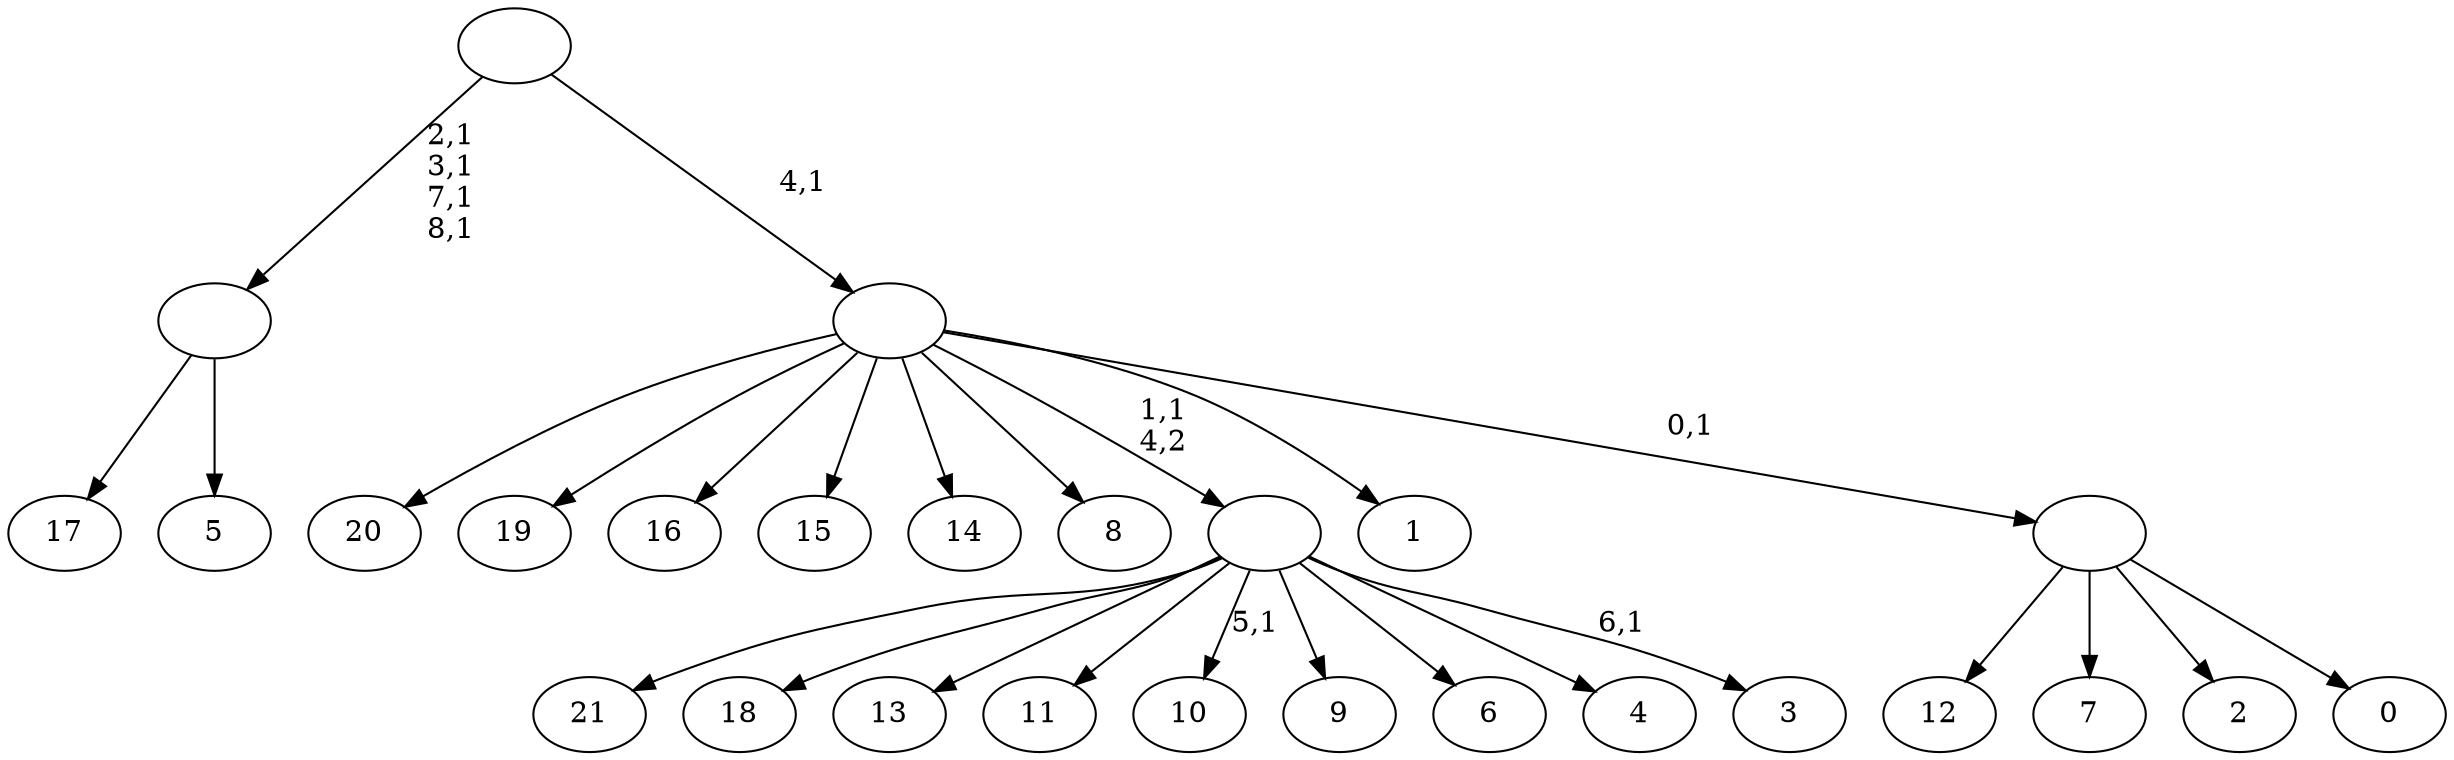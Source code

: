 digraph T {
	31 [label="21"]
	30 [label="20"]
	29 [label="19"]
	28 [label="18"]
	27 [label="17"]
	26 [label="16"]
	25 [label="15"]
	24 [label="14"]
	23 [label="13"]
	22 [label="12"]
	21 [label="11"]
	20 [label="10"]
	18 [label="9"]
	17 [label="8"]
	16 [label="7"]
	15 [label="6"]
	14 [label="5"]
	13 [label=""]
	9 [label="4"]
	8 [label="3"]
	6 [label=""]
	5 [label="2"]
	4 [label="1"]
	3 [label="0"]
	2 [label=""]
	1 [label=""]
	0 [label=""]
	13 -> 27 [label=""]
	13 -> 14 [label=""]
	6 -> 8 [label="6,1"]
	6 -> 20 [label="5,1"]
	6 -> 31 [label=""]
	6 -> 28 [label=""]
	6 -> 23 [label=""]
	6 -> 21 [label=""]
	6 -> 18 [label=""]
	6 -> 15 [label=""]
	6 -> 9 [label=""]
	2 -> 22 [label=""]
	2 -> 16 [label=""]
	2 -> 5 [label=""]
	2 -> 3 [label=""]
	1 -> 30 [label=""]
	1 -> 29 [label=""]
	1 -> 26 [label=""]
	1 -> 25 [label=""]
	1 -> 24 [label=""]
	1 -> 17 [label=""]
	1 -> 6 [label="1,1\n4,2"]
	1 -> 4 [label=""]
	1 -> 2 [label="0,1"]
	0 -> 13 [label="2,1\n3,1\n7,1\n8,1"]
	0 -> 1 [label="4,1"]
}
